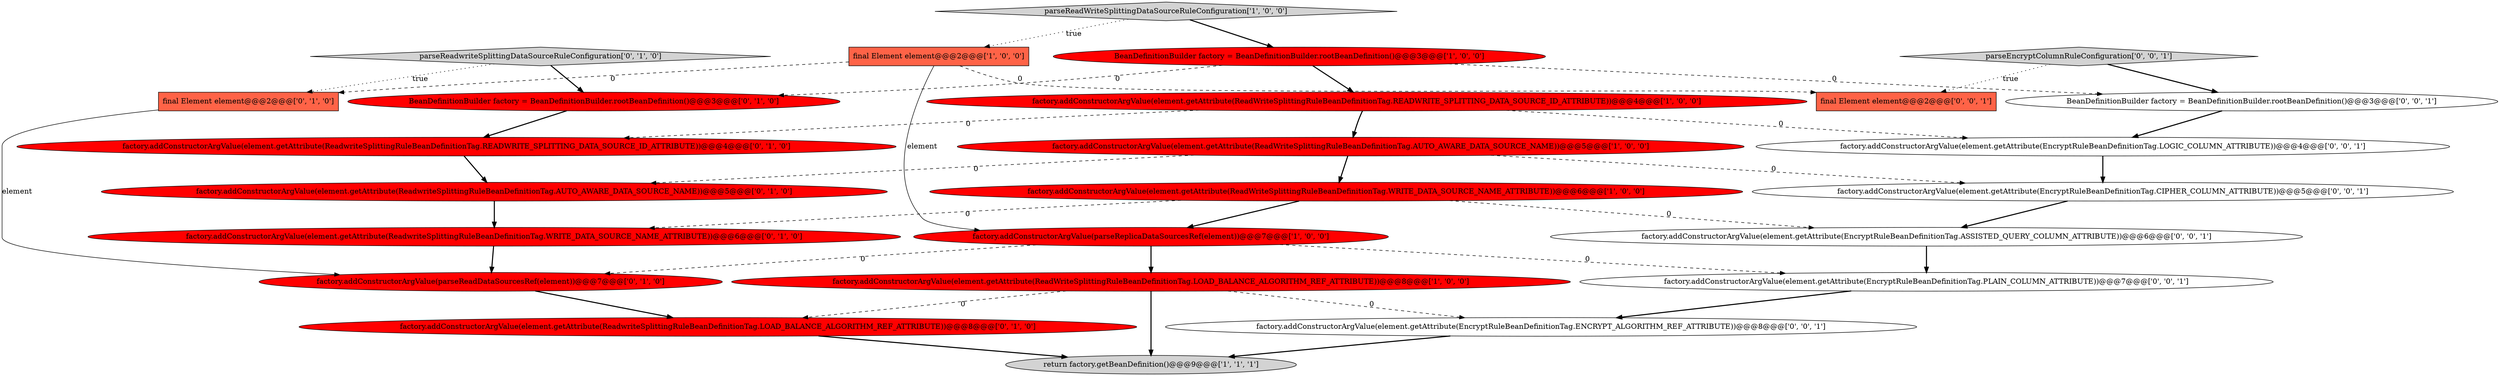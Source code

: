 digraph {
19 [style = filled, label = "factory.addConstructorArgValue(element.getAttribute(EncryptRuleBeanDefinitionTag.CIPHER_COLUMN_ATTRIBUTE))@@@5@@@['0', '0', '1']", fillcolor = white, shape = ellipse image = "AAA0AAABBB3BBB"];
15 [style = filled, label = "factory.addConstructorArgValue(element.getAttribute(ReadwriteSplittingRuleBeanDefinitionTag.AUTO_AWARE_DATA_SOURCE_NAME))@@@5@@@['0', '1', '0']", fillcolor = red, shape = ellipse image = "AAA1AAABBB2BBB"];
21 [style = filled, label = "factory.addConstructorArgValue(element.getAttribute(EncryptRuleBeanDefinitionTag.ENCRYPT_ALGORITHM_REF_ATTRIBUTE))@@@8@@@['0', '0', '1']", fillcolor = white, shape = ellipse image = "AAA0AAABBB3BBB"];
10 [style = filled, label = "factory.addConstructorArgValue(parseReadDataSourcesRef(element))@@@7@@@['0', '1', '0']", fillcolor = red, shape = ellipse image = "AAA1AAABBB2BBB"];
14 [style = filled, label = "factory.addConstructorArgValue(element.getAttribute(ReadwriteSplittingRuleBeanDefinitionTag.READWRITE_SPLITTING_DATA_SOURCE_ID_ATTRIBUTE))@@@4@@@['0', '1', '0']", fillcolor = red, shape = ellipse image = "AAA1AAABBB2BBB"];
17 [style = filled, label = "factory.addConstructorArgValue(element.getAttribute(EncryptRuleBeanDefinitionTag.ASSISTED_QUERY_COLUMN_ATTRIBUTE))@@@6@@@['0', '0', '1']", fillcolor = white, shape = ellipse image = "AAA0AAABBB3BBB"];
13 [style = filled, label = "BeanDefinitionBuilder factory = BeanDefinitionBuilder.rootBeanDefinition()@@@3@@@['0', '1', '0']", fillcolor = red, shape = ellipse image = "AAA1AAABBB2BBB"];
9 [style = filled, label = "factory.addConstructorArgValue(element.getAttribute(ReadwriteSplittingRuleBeanDefinitionTag.WRITE_DATA_SOURCE_NAME_ATTRIBUTE))@@@6@@@['0', '1', '0']", fillcolor = red, shape = ellipse image = "AAA1AAABBB2BBB"];
20 [style = filled, label = "factory.addConstructorArgValue(element.getAttribute(EncryptRuleBeanDefinitionTag.PLAIN_COLUMN_ATTRIBUTE))@@@7@@@['0', '0', '1']", fillcolor = white, shape = ellipse image = "AAA0AAABBB3BBB"];
4 [style = filled, label = "factory.addConstructorArgValue(parseReplicaDataSourcesRef(element))@@@7@@@['1', '0', '0']", fillcolor = red, shape = ellipse image = "AAA1AAABBB1BBB"];
3 [style = filled, label = "parseReadWriteSplittingDataSourceRuleConfiguration['1', '0', '0']", fillcolor = lightgray, shape = diamond image = "AAA0AAABBB1BBB"];
22 [style = filled, label = "BeanDefinitionBuilder factory = BeanDefinitionBuilder.rootBeanDefinition()@@@3@@@['0', '0', '1']", fillcolor = white, shape = ellipse image = "AAA0AAABBB3BBB"];
11 [style = filled, label = "parseReadwriteSplittingDataSourceRuleConfiguration['0', '1', '0']", fillcolor = lightgray, shape = diamond image = "AAA0AAABBB2BBB"];
0 [style = filled, label = "return factory.getBeanDefinition()@@@9@@@['1', '1', '1']", fillcolor = lightgray, shape = ellipse image = "AAA0AAABBB1BBB"];
7 [style = filled, label = "factory.addConstructorArgValue(element.getAttribute(ReadWriteSplittingRuleBeanDefinitionTag.AUTO_AWARE_DATA_SOURCE_NAME))@@@5@@@['1', '0', '0']", fillcolor = red, shape = ellipse image = "AAA1AAABBB1BBB"];
24 [style = filled, label = "parseEncryptColumnRuleConfiguration['0', '0', '1']", fillcolor = lightgray, shape = diamond image = "AAA0AAABBB3BBB"];
2 [style = filled, label = "factory.addConstructorArgValue(element.getAttribute(ReadWriteSplittingRuleBeanDefinitionTag.LOAD_BALANCE_ALGORITHM_REF_ATTRIBUTE))@@@8@@@['1', '0', '0']", fillcolor = red, shape = ellipse image = "AAA1AAABBB1BBB"];
5 [style = filled, label = "factory.addConstructorArgValue(element.getAttribute(ReadWriteSplittingRuleBeanDefinitionTag.WRITE_DATA_SOURCE_NAME_ATTRIBUTE))@@@6@@@['1', '0', '0']", fillcolor = red, shape = ellipse image = "AAA1AAABBB1BBB"];
12 [style = filled, label = "final Element element@@@2@@@['0', '1', '0']", fillcolor = tomato, shape = box image = "AAA1AAABBB2BBB"];
1 [style = filled, label = "BeanDefinitionBuilder factory = BeanDefinitionBuilder.rootBeanDefinition()@@@3@@@['1', '0', '0']", fillcolor = red, shape = ellipse image = "AAA1AAABBB1BBB"];
23 [style = filled, label = "factory.addConstructorArgValue(element.getAttribute(EncryptRuleBeanDefinitionTag.LOGIC_COLUMN_ATTRIBUTE))@@@4@@@['0', '0', '1']", fillcolor = white, shape = ellipse image = "AAA0AAABBB3BBB"];
16 [style = filled, label = "factory.addConstructorArgValue(element.getAttribute(ReadwriteSplittingRuleBeanDefinitionTag.LOAD_BALANCE_ALGORITHM_REF_ATTRIBUTE))@@@8@@@['0', '1', '0']", fillcolor = red, shape = ellipse image = "AAA1AAABBB2BBB"];
8 [style = filled, label = "final Element element@@@2@@@['1', '0', '0']", fillcolor = tomato, shape = box image = "AAA1AAABBB1BBB"];
6 [style = filled, label = "factory.addConstructorArgValue(element.getAttribute(ReadWriteSplittingRuleBeanDefinitionTag.READWRITE_SPLITTING_DATA_SOURCE_ID_ATTRIBUTE))@@@4@@@['1', '0', '0']", fillcolor = red, shape = ellipse image = "AAA1AAABBB1BBB"];
18 [style = filled, label = "final Element element@@@2@@@['0', '0', '1']", fillcolor = tomato, shape = box image = "AAA0AAABBB3BBB"];
16->0 [style = bold, label=""];
3->1 [style = bold, label=""];
21->0 [style = bold, label=""];
8->4 [style = solid, label="element"];
11->12 [style = dotted, label="true"];
5->9 [style = dashed, label="0"];
8->12 [style = dashed, label="0"];
19->17 [style = bold, label=""];
12->10 [style = solid, label="element"];
4->2 [style = bold, label=""];
9->10 [style = bold, label=""];
6->14 [style = dashed, label="0"];
24->22 [style = bold, label=""];
22->23 [style = bold, label=""];
1->22 [style = dashed, label="0"];
20->21 [style = bold, label=""];
1->13 [style = dashed, label="0"];
7->5 [style = bold, label=""];
2->0 [style = bold, label=""];
1->6 [style = bold, label=""];
5->17 [style = dashed, label="0"];
10->16 [style = bold, label=""];
2->21 [style = dashed, label="0"];
7->19 [style = dashed, label="0"];
4->20 [style = dashed, label="0"];
15->9 [style = bold, label=""];
2->16 [style = dashed, label="0"];
23->19 [style = bold, label=""];
11->13 [style = bold, label=""];
5->4 [style = bold, label=""];
7->15 [style = dashed, label="0"];
8->18 [style = dashed, label="0"];
14->15 [style = bold, label=""];
6->7 [style = bold, label=""];
4->10 [style = dashed, label="0"];
3->8 [style = dotted, label="true"];
13->14 [style = bold, label=""];
6->23 [style = dashed, label="0"];
24->18 [style = dotted, label="true"];
17->20 [style = bold, label=""];
}
